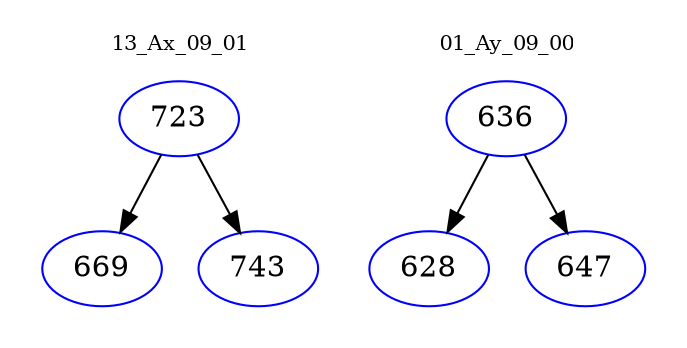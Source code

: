 digraph{
subgraph cluster_0 {
color = white
label = "13_Ax_09_01";
fontsize=10;
T0_723 [label="723", color="blue"]
T0_723 -> T0_669 [color="black"]
T0_669 [label="669", color="blue"]
T0_723 -> T0_743 [color="black"]
T0_743 [label="743", color="blue"]
}
subgraph cluster_1 {
color = white
label = "01_Ay_09_00";
fontsize=10;
T1_636 [label="636", color="blue"]
T1_636 -> T1_628 [color="black"]
T1_628 [label="628", color="blue"]
T1_636 -> T1_647 [color="black"]
T1_647 [label="647", color="blue"]
}
}
